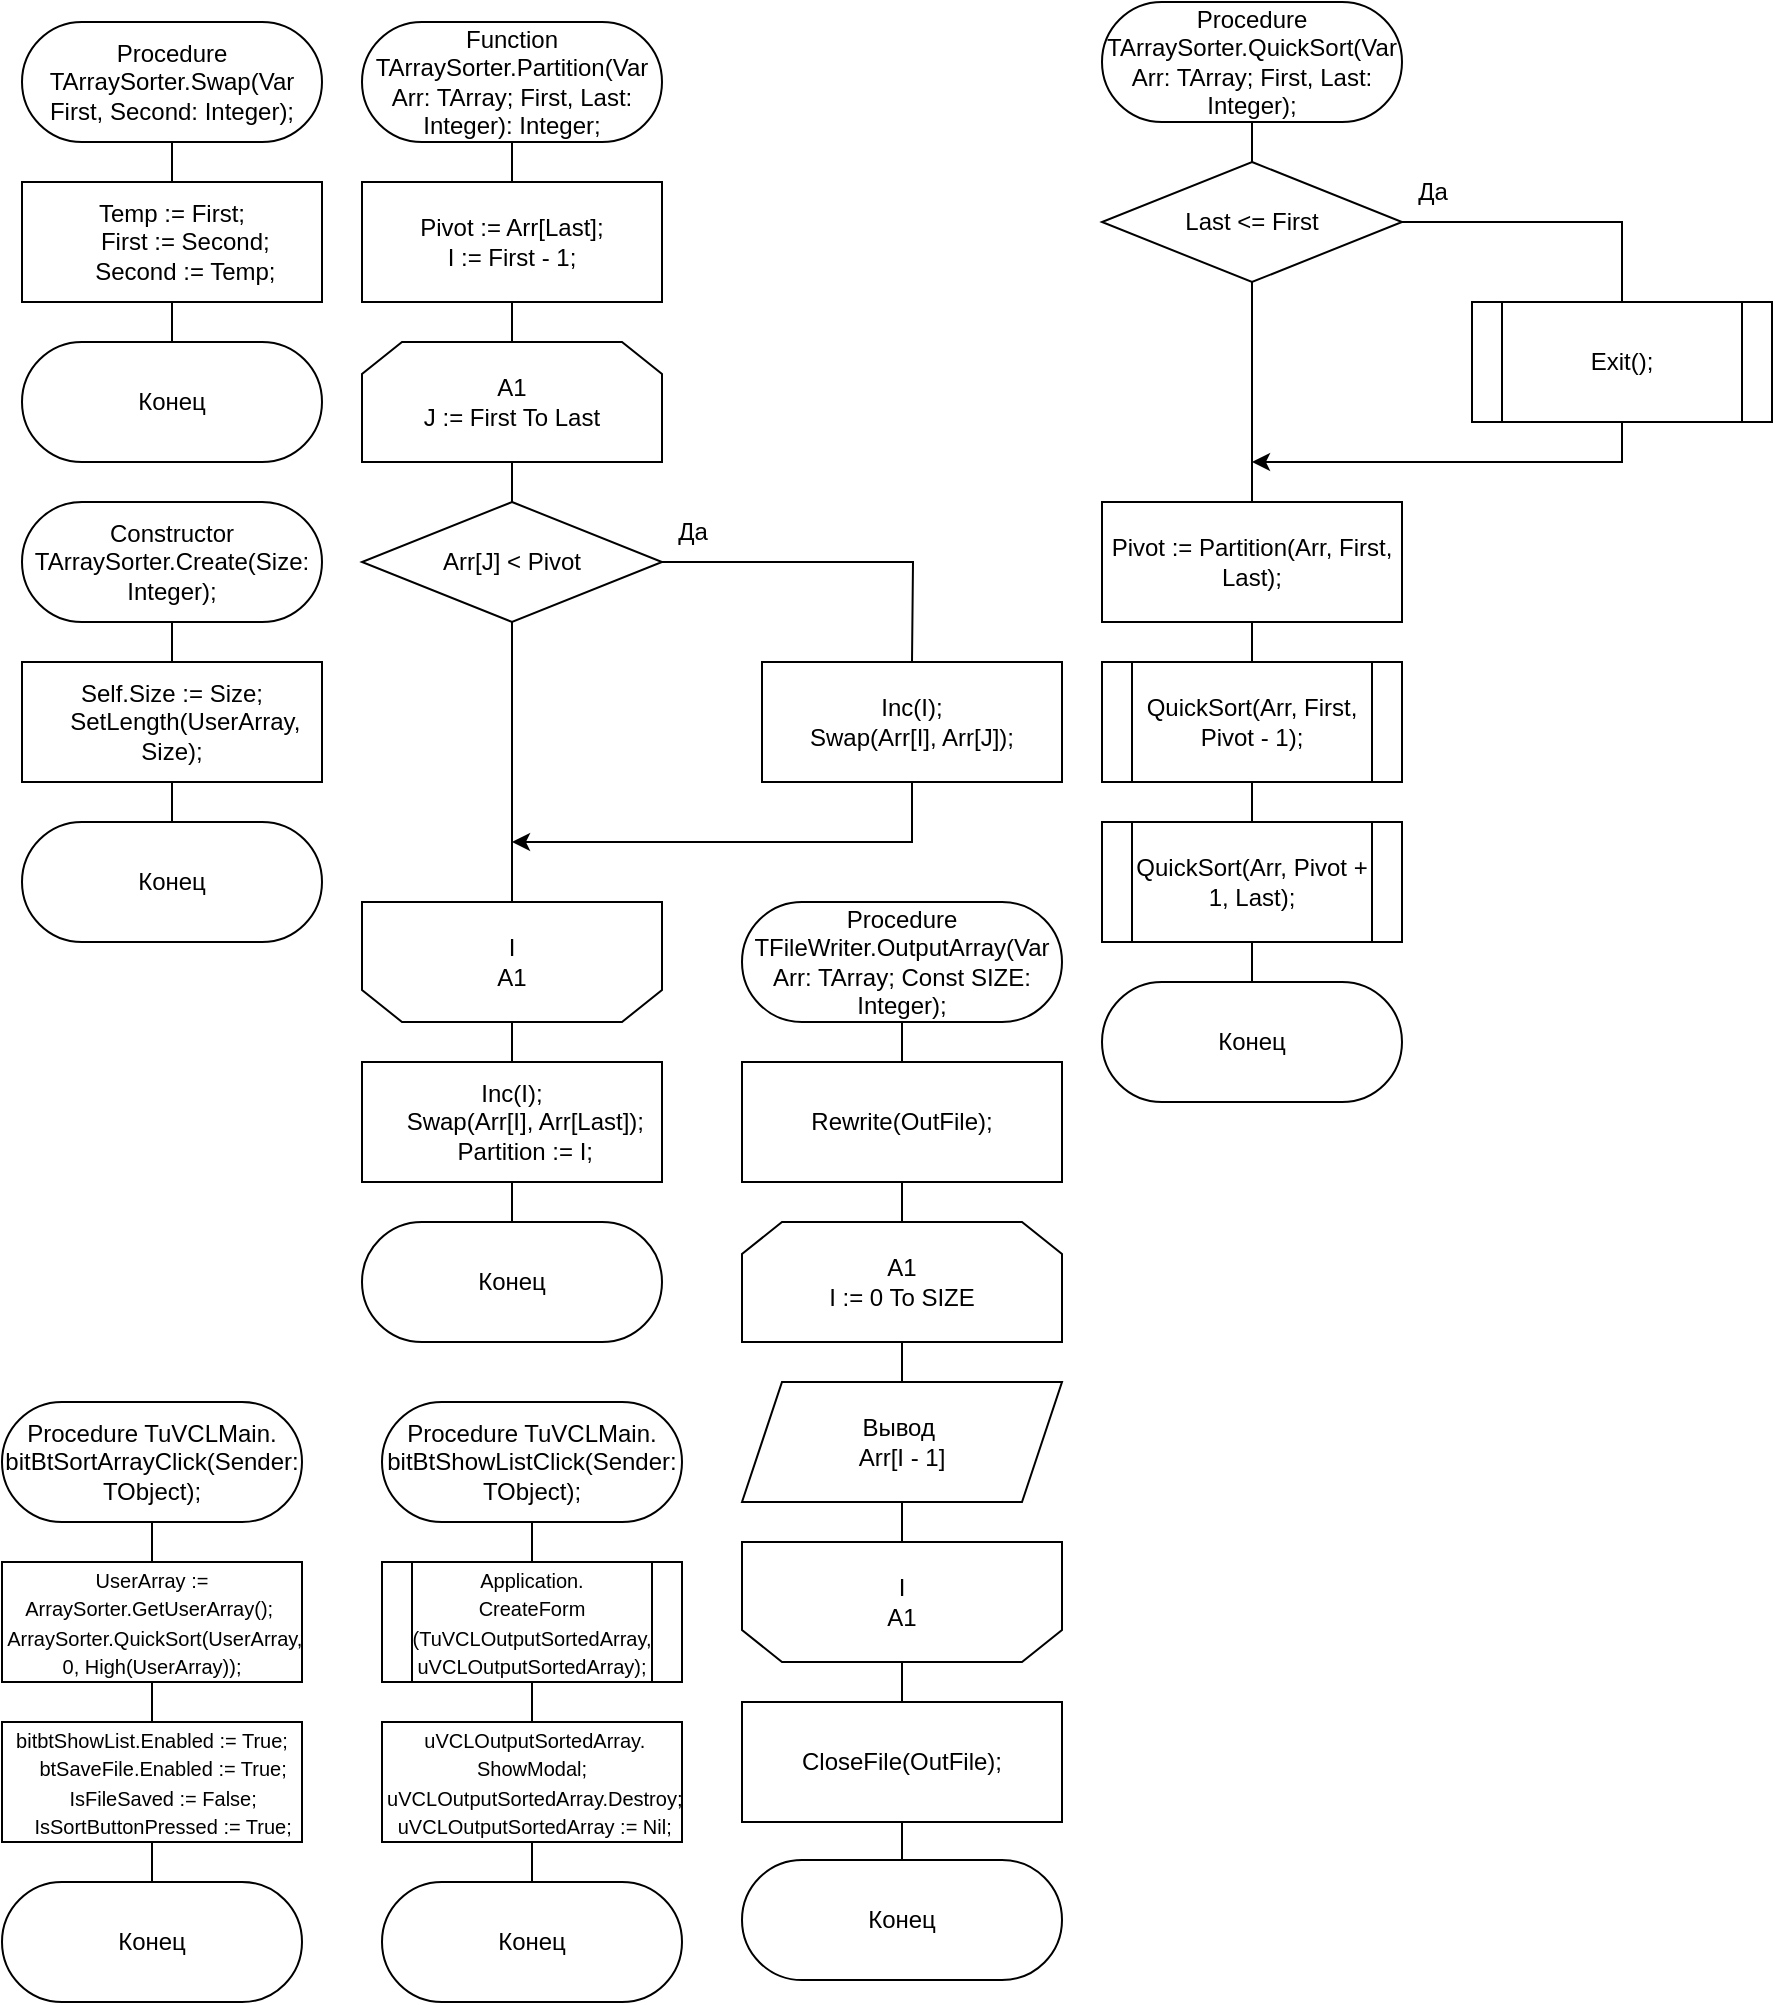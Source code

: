 <mxfile version="23.1.4" type="device" pages="4">
  <diagram name="Page-1" id="zG6qHPlJz1TqUbqVBR3X">
    <mxGraphModel dx="2074" dy="1124" grid="1" gridSize="10" guides="1" tooltips="1" connect="1" arrows="1" fold="1" page="1" pageScale="1" pageWidth="827" pageHeight="1169" math="0" shadow="0">
      <root>
        <mxCell id="0" />
        <mxCell id="1" parent="0" />
        <mxCell id="X-GCkMMWhM7sKQpAQI9x-4" style="edgeStyle=orthogonalEdgeStyle;rounded=0;orthogonalLoop=1;jettySize=auto;html=1;entryX=0.5;entryY=0;entryDx=0;entryDy=0;endArrow=none;endFill=0;" parent="1" source="X-GCkMMWhM7sKQpAQI9x-1" target="X-GCkMMWhM7sKQpAQI9x-2" edge="1">
          <mxGeometry relative="1" as="geometry" />
        </mxCell>
        <mxCell id="X-GCkMMWhM7sKQpAQI9x-1" value="Procedure TArraySorter.Swap(Var First, Second: Integer);" style="rounded=1;whiteSpace=wrap;html=1;arcSize=50;" parent="1" vertex="1">
          <mxGeometry x="40" y="40" width="150" height="60" as="geometry" />
        </mxCell>
        <mxCell id="X-GCkMMWhM7sKQpAQI9x-5" style="edgeStyle=orthogonalEdgeStyle;rounded=0;orthogonalLoop=1;jettySize=auto;html=1;entryX=0.5;entryY=0;entryDx=0;entryDy=0;endArrow=none;endFill=0;" parent="1" source="X-GCkMMWhM7sKQpAQI9x-2" target="X-GCkMMWhM7sKQpAQI9x-3" edge="1">
          <mxGeometry relative="1" as="geometry" />
        </mxCell>
        <mxCell id="X-GCkMMWhM7sKQpAQI9x-2" value="&lt;div&gt;Temp := First;&lt;/div&gt;&lt;div&gt;&amp;nbsp; &amp;nbsp; First := Second;&lt;/div&gt;&lt;div&gt;&amp;nbsp; &amp;nbsp; Second := Temp;&lt;/div&gt;" style="rounded=0;whiteSpace=wrap;html=1;" parent="1" vertex="1">
          <mxGeometry x="40" y="120" width="150" height="60" as="geometry" />
        </mxCell>
        <mxCell id="X-GCkMMWhM7sKQpAQI9x-3" value="Конец" style="rounded=1;whiteSpace=wrap;html=1;arcSize=50;" parent="1" vertex="1">
          <mxGeometry x="40" y="200" width="150" height="60" as="geometry" />
        </mxCell>
        <mxCell id="X-GCkMMWhM7sKQpAQI9x-18" style="edgeStyle=orthogonalEdgeStyle;rounded=0;orthogonalLoop=1;jettySize=auto;html=1;entryX=0.5;entryY=0;entryDx=0;entryDy=0;endArrow=none;endFill=0;" parent="1" source="X-GCkMMWhM7sKQpAQI9x-6" target="X-GCkMMWhM7sKQpAQI9x-7" edge="1">
          <mxGeometry relative="1" as="geometry" />
        </mxCell>
        <mxCell id="X-GCkMMWhM7sKQpAQI9x-6" value="Function TArraySorter.Partition(Var Arr: TArray; First, Last: Integer): Integer;" style="rounded=1;whiteSpace=wrap;html=1;arcSize=50;" parent="1" vertex="1">
          <mxGeometry x="210" y="40" width="150" height="60" as="geometry" />
        </mxCell>
        <mxCell id="X-GCkMMWhM7sKQpAQI9x-19" style="edgeStyle=orthogonalEdgeStyle;rounded=0;orthogonalLoop=1;jettySize=auto;html=1;entryX=0.5;entryY=0;entryDx=0;entryDy=0;endArrow=none;endFill=0;" parent="1" source="X-GCkMMWhM7sKQpAQI9x-7" target="X-GCkMMWhM7sKQpAQI9x-8" edge="1">
          <mxGeometry relative="1" as="geometry" />
        </mxCell>
        <mxCell id="X-GCkMMWhM7sKQpAQI9x-7" value="Pivot := Arr[Last];&lt;br&gt;I := First - 1;" style="rounded=0;whiteSpace=wrap;html=1;" parent="1" vertex="1">
          <mxGeometry x="210" y="120" width="150" height="60" as="geometry" />
        </mxCell>
        <mxCell id="X-GCkMMWhM7sKQpAQI9x-20" style="edgeStyle=orthogonalEdgeStyle;rounded=0;orthogonalLoop=1;jettySize=auto;html=1;entryX=0.5;entryY=0;entryDx=0;entryDy=0;endArrow=none;endFill=0;" parent="1" source="X-GCkMMWhM7sKQpAQI9x-8" target="X-GCkMMWhM7sKQpAQI9x-12" edge="1">
          <mxGeometry relative="1" as="geometry" />
        </mxCell>
        <mxCell id="X-GCkMMWhM7sKQpAQI9x-8" value="A1&lt;br&gt;J := First To Last" style="shape=loopLimit;whiteSpace=wrap;html=1;" parent="1" vertex="1">
          <mxGeometry x="210" y="200" width="150" height="60" as="geometry" />
        </mxCell>
        <mxCell id="X-GCkMMWhM7sKQpAQI9x-9" value="" style="shape=loopLimit;whiteSpace=wrap;html=1;rotation=-180;" parent="1" vertex="1">
          <mxGeometry x="210" y="480" width="150" height="60" as="geometry" />
        </mxCell>
        <mxCell id="X-GCkMMWhM7sKQpAQI9x-24" style="edgeStyle=orthogonalEdgeStyle;rounded=0;orthogonalLoop=1;jettySize=auto;html=1;entryX=0.5;entryY=0;entryDx=0;entryDy=0;endArrow=none;endFill=0;" parent="1" source="X-GCkMMWhM7sKQpAQI9x-10" target="X-GCkMMWhM7sKQpAQI9x-22" edge="1">
          <mxGeometry relative="1" as="geometry" />
        </mxCell>
        <mxCell id="X-GCkMMWhM7sKQpAQI9x-10" value="I&lt;br&gt;A1" style="text;html=1;strokeColor=none;fillColor=none;align=center;verticalAlign=middle;whiteSpace=wrap;rounded=0;" parent="1" vertex="1">
          <mxGeometry x="210" y="480" width="150" height="60" as="geometry" />
        </mxCell>
        <mxCell id="X-GCkMMWhM7sKQpAQI9x-11" style="edgeStyle=orthogonalEdgeStyle;rounded=0;orthogonalLoop=1;jettySize=auto;html=1;entryX=0.5;entryY=0;entryDx=0;entryDy=0;endArrow=none;endFill=0;" parent="1" source="X-GCkMMWhM7sKQpAQI9x-12" edge="1">
          <mxGeometry relative="1" as="geometry">
            <mxPoint x="485" y="360" as="targetPoint" />
          </mxGeometry>
        </mxCell>
        <mxCell id="X-GCkMMWhM7sKQpAQI9x-21" style="edgeStyle=orthogonalEdgeStyle;rounded=0;orthogonalLoop=1;jettySize=auto;html=1;exitX=0.5;exitY=1;exitDx=0;exitDy=0;entryX=0.5;entryY=0;entryDx=0;entryDy=0;endArrow=none;endFill=0;" parent="1" source="X-GCkMMWhM7sKQpAQI9x-12" target="X-GCkMMWhM7sKQpAQI9x-10" edge="1">
          <mxGeometry relative="1" as="geometry" />
        </mxCell>
        <mxCell id="X-GCkMMWhM7sKQpAQI9x-12" value="Arr[J] &amp;lt; Pivot" style="rhombus;whiteSpace=wrap;html=1;" parent="1" vertex="1">
          <mxGeometry x="210" y="280" width="150" height="60" as="geometry" />
        </mxCell>
        <mxCell id="X-GCkMMWhM7sKQpAQI9x-14" value="" style="endArrow=classic;html=1;rounded=0;exitX=0.5;exitY=1;exitDx=0;exitDy=0;" parent="1" edge="1">
          <mxGeometry width="50" height="50" relative="1" as="geometry">
            <mxPoint x="485" y="400" as="sourcePoint" />
            <mxPoint x="285" y="450" as="targetPoint" />
            <Array as="points">
              <mxPoint x="485" y="450" />
            </Array>
          </mxGeometry>
        </mxCell>
        <mxCell id="X-GCkMMWhM7sKQpAQI9x-15" value="Да" style="text;html=1;align=center;verticalAlign=middle;resizable=0;points=[];autosize=1;strokeColor=none;fillColor=none;" parent="1" vertex="1">
          <mxGeometry x="355" y="280" width="40" height="30" as="geometry" />
        </mxCell>
        <mxCell id="X-GCkMMWhM7sKQpAQI9x-17" value="&lt;div&gt;Inc(I);&lt;/div&gt;&lt;div&gt;Swap(Arr[I], Arr[J]);&lt;/div&gt;" style="rounded=0;whiteSpace=wrap;html=1;" parent="1" vertex="1">
          <mxGeometry x="410" y="360" width="150" height="60" as="geometry" />
        </mxCell>
        <mxCell id="X-GCkMMWhM7sKQpAQI9x-25" style="edgeStyle=orthogonalEdgeStyle;rounded=0;orthogonalLoop=1;jettySize=auto;html=1;entryX=0.5;entryY=0;entryDx=0;entryDy=0;endArrow=none;endFill=0;" parent="1" source="X-GCkMMWhM7sKQpAQI9x-22" target="X-GCkMMWhM7sKQpAQI9x-23" edge="1">
          <mxGeometry relative="1" as="geometry" />
        </mxCell>
        <mxCell id="X-GCkMMWhM7sKQpAQI9x-22" value="Inc(I);&#xa;    Swap(Arr[I], Arr[Last]);&#xa;    Partition := I;" style="rounded=0;whiteSpace=wrap;html=1;" parent="1" vertex="1">
          <mxGeometry x="210" y="560" width="150" height="60" as="geometry" />
        </mxCell>
        <mxCell id="X-GCkMMWhM7sKQpAQI9x-23" value="Конец" style="rounded=1;whiteSpace=wrap;html=1;arcSize=50;" parent="1" vertex="1">
          <mxGeometry x="210" y="640" width="150" height="60" as="geometry" />
        </mxCell>
        <mxCell id="X-GCkMMWhM7sKQpAQI9x-42" style="edgeStyle=orthogonalEdgeStyle;rounded=0;orthogonalLoop=1;jettySize=auto;html=1;entryX=0.5;entryY=0;entryDx=0;entryDy=0;endArrow=none;endFill=0;" parent="1" source="X-GCkMMWhM7sKQpAQI9x-26" target="X-GCkMMWhM7sKQpAQI9x-29" edge="1">
          <mxGeometry relative="1" as="geometry" />
        </mxCell>
        <mxCell id="X-GCkMMWhM7sKQpAQI9x-26" value="Procedure TArraySorter.QuickSort(Var Arr: TArray; First, Last: Integer);" style="rounded=1;whiteSpace=wrap;html=1;arcSize=50;" parent="1" vertex="1">
          <mxGeometry x="580" y="30" width="150" height="60" as="geometry" />
        </mxCell>
        <mxCell id="X-GCkMMWhM7sKQpAQI9x-27" style="edgeStyle=orthogonalEdgeStyle;rounded=0;orthogonalLoop=1;jettySize=auto;html=1;entryX=0.5;entryY=0;entryDx=0;entryDy=0;endArrow=none;endFill=0;" parent="1" source="X-GCkMMWhM7sKQpAQI9x-29" target="X-GCkMMWhM7sKQpAQI9x-34" edge="1">
          <mxGeometry relative="1" as="geometry">
            <mxPoint x="855" y="190" as="targetPoint" />
          </mxGeometry>
        </mxCell>
        <mxCell id="X-GCkMMWhM7sKQpAQI9x-28" style="edgeStyle=orthogonalEdgeStyle;rounded=0;orthogonalLoop=1;jettySize=auto;html=1;exitX=0.5;exitY=1;exitDx=0;exitDy=0;endArrow=none;endFill=0;" parent="1" source="X-GCkMMWhM7sKQpAQI9x-29" edge="1">
          <mxGeometry relative="1" as="geometry">
            <mxPoint x="655" y="280" as="targetPoint" />
          </mxGeometry>
        </mxCell>
        <mxCell id="X-GCkMMWhM7sKQpAQI9x-29" value="Last &amp;lt;= First" style="rhombus;whiteSpace=wrap;html=1;" parent="1" vertex="1">
          <mxGeometry x="580" y="110" width="150" height="60" as="geometry" />
        </mxCell>
        <mxCell id="X-GCkMMWhM7sKQpAQI9x-30" value="" style="endArrow=classic;html=1;rounded=0;exitX=0.5;exitY=1;exitDx=0;exitDy=0;" parent="1" source="X-GCkMMWhM7sKQpAQI9x-34" edge="1">
          <mxGeometry width="50" height="50" relative="1" as="geometry">
            <mxPoint x="855" y="230" as="sourcePoint" />
            <mxPoint x="655" y="260" as="targetPoint" />
            <Array as="points">
              <mxPoint x="840" y="260" />
            </Array>
          </mxGeometry>
        </mxCell>
        <mxCell id="X-GCkMMWhM7sKQpAQI9x-31" value="Да" style="text;html=1;align=center;verticalAlign=middle;resizable=0;points=[];autosize=1;strokeColor=none;fillColor=none;" parent="1" vertex="1">
          <mxGeometry x="725" y="110" width="40" height="30" as="geometry" />
        </mxCell>
        <mxCell id="X-GCkMMWhM7sKQpAQI9x-34" value="Exit();" style="shape=process;whiteSpace=wrap;html=1;backgroundOutline=1;" parent="1" vertex="1">
          <mxGeometry x="765" y="180" width="150" height="60" as="geometry" />
        </mxCell>
        <mxCell id="X-GCkMMWhM7sKQpAQI9x-38" style="edgeStyle=orthogonalEdgeStyle;rounded=0;orthogonalLoop=1;jettySize=auto;html=1;entryX=0.5;entryY=0;entryDx=0;entryDy=0;endArrow=none;endFill=0;" parent="1" source="X-GCkMMWhM7sKQpAQI9x-35" target="X-GCkMMWhM7sKQpAQI9x-36" edge="1">
          <mxGeometry relative="1" as="geometry" />
        </mxCell>
        <mxCell id="X-GCkMMWhM7sKQpAQI9x-35" value="Pivot := Partition(Arr, First, Last);" style="rounded=0;whiteSpace=wrap;html=1;" parent="1" vertex="1">
          <mxGeometry x="580" y="280" width="150" height="60" as="geometry" />
        </mxCell>
        <mxCell id="X-GCkMMWhM7sKQpAQI9x-39" style="edgeStyle=orthogonalEdgeStyle;rounded=0;orthogonalLoop=1;jettySize=auto;html=1;entryX=0.5;entryY=0;entryDx=0;entryDy=0;endArrow=none;endFill=0;" parent="1" source="X-GCkMMWhM7sKQpAQI9x-36" target="X-GCkMMWhM7sKQpAQI9x-37" edge="1">
          <mxGeometry relative="1" as="geometry" />
        </mxCell>
        <mxCell id="X-GCkMMWhM7sKQpAQI9x-36" value="QuickSort(Arr, First, Pivot - 1);" style="shape=process;whiteSpace=wrap;html=1;backgroundOutline=1;" parent="1" vertex="1">
          <mxGeometry x="580" y="360" width="150" height="60" as="geometry" />
        </mxCell>
        <mxCell id="X-GCkMMWhM7sKQpAQI9x-41" style="edgeStyle=orthogonalEdgeStyle;rounded=0;orthogonalLoop=1;jettySize=auto;html=1;entryX=0.5;entryY=0;entryDx=0;entryDy=0;endArrow=none;endFill=0;" parent="1" source="X-GCkMMWhM7sKQpAQI9x-37" target="X-GCkMMWhM7sKQpAQI9x-40" edge="1">
          <mxGeometry relative="1" as="geometry" />
        </mxCell>
        <mxCell id="X-GCkMMWhM7sKQpAQI9x-37" value="QuickSort(Arr, Pivot + 1, Last);" style="shape=process;whiteSpace=wrap;html=1;backgroundOutline=1;" parent="1" vertex="1">
          <mxGeometry x="580" y="440" width="150" height="60" as="geometry" />
        </mxCell>
        <mxCell id="X-GCkMMWhM7sKQpAQI9x-40" value="Конец" style="rounded=1;whiteSpace=wrap;html=1;arcSize=50;" parent="1" vertex="1">
          <mxGeometry x="580" y="520" width="150" height="60" as="geometry" />
        </mxCell>
        <mxCell id="X-GCkMMWhM7sKQpAQI9x-46" style="edgeStyle=orthogonalEdgeStyle;rounded=0;orthogonalLoop=1;jettySize=auto;html=1;entryX=0.5;entryY=0;entryDx=0;entryDy=0;endArrow=none;endFill=0;" parent="1" source="X-GCkMMWhM7sKQpAQI9x-43" target="X-GCkMMWhM7sKQpAQI9x-44" edge="1">
          <mxGeometry relative="1" as="geometry" />
        </mxCell>
        <mxCell id="X-GCkMMWhM7sKQpAQI9x-43" value="Constructor TArraySorter.Create(Size: Integer);" style="rounded=1;whiteSpace=wrap;html=1;arcSize=50;" parent="1" vertex="1">
          <mxGeometry x="40" y="280" width="150" height="60" as="geometry" />
        </mxCell>
        <mxCell id="X-GCkMMWhM7sKQpAQI9x-47" style="edgeStyle=orthogonalEdgeStyle;rounded=0;orthogonalLoop=1;jettySize=auto;html=1;entryX=0.5;entryY=0;entryDx=0;entryDy=0;endArrow=none;endFill=0;" parent="1" source="X-GCkMMWhM7sKQpAQI9x-44" target="X-GCkMMWhM7sKQpAQI9x-45" edge="1">
          <mxGeometry relative="1" as="geometry" />
        </mxCell>
        <mxCell id="X-GCkMMWhM7sKQpAQI9x-44" value="&lt;div&gt;Self.Size := Size;&lt;/div&gt;&lt;div&gt;&amp;nbsp; &amp;nbsp; SetLength(UserArray, Size);&lt;/div&gt;" style="rounded=0;whiteSpace=wrap;html=1;" parent="1" vertex="1">
          <mxGeometry x="40" y="360" width="150" height="60" as="geometry" />
        </mxCell>
        <mxCell id="X-GCkMMWhM7sKQpAQI9x-45" value="Конец" style="rounded=1;whiteSpace=wrap;html=1;arcSize=50;" parent="1" vertex="1">
          <mxGeometry x="40" y="440" width="150" height="60" as="geometry" />
        </mxCell>
        <mxCell id="2TeeF6bpfW5iacUfF8Es-1" style="edgeStyle=orthogonalEdgeStyle;rounded=0;orthogonalLoop=1;jettySize=auto;html=1;entryX=0.5;entryY=0;entryDx=0;entryDy=0;endArrow=none;endFill=0;" parent="1" source="2TeeF6bpfW5iacUfF8Es-2" target="2TeeF6bpfW5iacUfF8Es-4" edge="1">
          <mxGeometry relative="1" as="geometry" />
        </mxCell>
        <mxCell id="2TeeF6bpfW5iacUfF8Es-2" value="Procedure TuVCLMain.&lt;br&gt;bitBtSortArrayClick(Sender: TObject);" style="rounded=1;whiteSpace=wrap;html=1;arcSize=50;" parent="1" vertex="1">
          <mxGeometry x="30" y="730" width="150" height="60" as="geometry" />
        </mxCell>
        <mxCell id="2TeeF6bpfW5iacUfF8Es-3" style="edgeStyle=orthogonalEdgeStyle;rounded=0;orthogonalLoop=1;jettySize=auto;html=1;entryX=0.5;entryY=0;entryDx=0;entryDy=0;endArrow=none;endFill=0;" parent="1" source="2TeeF6bpfW5iacUfF8Es-4" target="2TeeF6bpfW5iacUfF8Es-6" edge="1">
          <mxGeometry relative="1" as="geometry" />
        </mxCell>
        <mxCell id="2TeeF6bpfW5iacUfF8Es-4" value="&lt;div&gt;&lt;font style=&quot;font-size: 10px;&quot;&gt;UserArray := ArraySorter.GetUserArray();&lt;span style=&quot;background-color: initial;&quot;&gt;&amp;nbsp; &amp;nbsp;ArraySorter.QuickSort(UserArray, 0, High(UserArray));&lt;/span&gt;&lt;/font&gt;&lt;/div&gt;" style="rounded=0;whiteSpace=wrap;html=1;" parent="1" vertex="1">
          <mxGeometry x="30" y="810" width="150" height="60" as="geometry" />
        </mxCell>
        <mxCell id="2TeeF6bpfW5iacUfF8Es-5" style="edgeStyle=orthogonalEdgeStyle;rounded=0;orthogonalLoop=1;jettySize=auto;html=1;entryX=0.5;entryY=0;entryDx=0;entryDy=0;endArrow=none;endFill=0;" parent="1" source="2TeeF6bpfW5iacUfF8Es-6" target="2TeeF6bpfW5iacUfF8Es-7" edge="1">
          <mxGeometry relative="1" as="geometry" />
        </mxCell>
        <mxCell id="2TeeF6bpfW5iacUfF8Es-6" value="&lt;div&gt;&lt;font style=&quot;font-size: 10px;&quot;&gt;bitbtShowList.Enabled := True;&lt;/font&gt;&lt;/div&gt;&lt;div&gt;&lt;span style=&quot;font-size: 10px;&quot;&gt;&amp;nbsp; &amp;nbsp; btSaveFile.Enabled := True;&lt;/span&gt;&lt;/div&gt;&lt;div&gt;&lt;span style=&quot;font-size: 10px;&quot;&gt;&amp;nbsp; &amp;nbsp; IsFileSaved := False;&lt;/span&gt;&lt;/div&gt;&lt;div&gt;&lt;span style=&quot;font-size: 10px;&quot;&gt;&amp;nbsp; &amp;nbsp; IsSortButtonPressed := True;&lt;/span&gt;&lt;/div&gt;" style="rounded=0;whiteSpace=wrap;html=1;" parent="1" vertex="1">
          <mxGeometry x="30" y="890" width="150" height="60" as="geometry" />
        </mxCell>
        <mxCell id="2TeeF6bpfW5iacUfF8Es-7" value="Конец" style="rounded=1;whiteSpace=wrap;html=1;arcSize=50;" parent="1" vertex="1">
          <mxGeometry x="30" y="970" width="150" height="60" as="geometry" />
        </mxCell>
        <mxCell id="2TeeF6bpfW5iacUfF8Es-8" style="edgeStyle=orthogonalEdgeStyle;rounded=0;orthogonalLoop=1;jettySize=auto;html=1;entryX=0.5;entryY=0;entryDx=0;entryDy=0;endArrow=none;endFill=0;" parent="1" source="2TeeF6bpfW5iacUfF8Es-9" target="2TeeF6bpfW5iacUfF8Es-13" edge="1">
          <mxGeometry relative="1" as="geometry" />
        </mxCell>
        <mxCell id="2TeeF6bpfW5iacUfF8Es-9" value="Procedure TuVCLMain.&lt;br&gt;bitBtShowListClick(Sender: TObject);" style="rounded=1;whiteSpace=wrap;html=1;arcSize=50;" parent="1" vertex="1">
          <mxGeometry x="220" y="730" width="150" height="60" as="geometry" />
        </mxCell>
        <mxCell id="2TeeF6bpfW5iacUfF8Es-10" style="edgeStyle=orthogonalEdgeStyle;rounded=0;orthogonalLoop=1;jettySize=auto;html=1;entryX=0.5;entryY=0;entryDx=0;entryDy=0;endArrow=none;endFill=0;" parent="1" source="2TeeF6bpfW5iacUfF8Es-11" target="2TeeF6bpfW5iacUfF8Es-14" edge="1">
          <mxGeometry relative="1" as="geometry" />
        </mxCell>
        <mxCell id="2TeeF6bpfW5iacUfF8Es-11" value="&lt;div&gt;&lt;font style=&quot;font-size: 10px;&quot;&gt;&lt;span style=&quot;background-color: initial;&quot;&gt;&amp;nbsp;uVCLOutputSortedArray.&lt;/span&gt;&lt;/font&gt;&lt;/div&gt;&lt;div&gt;&lt;font style=&quot;font-size: 10px;&quot;&gt;&lt;span style=&quot;background-color: initial;&quot;&gt;ShowModal;&lt;/span&gt;&lt;br&gt;&lt;/font&gt;&lt;/div&gt;&lt;div&gt;&lt;font style=&quot;font-size: 10px;&quot;&gt;&amp;nbsp;uVCLOutputSortedArray.Destroy;&lt;/font&gt;&lt;/div&gt;&lt;div&gt;&lt;font style=&quot;font-size: 10px;&quot;&gt;&amp;nbsp;uVCLOutputSortedArray := Nil;&lt;/font&gt;&lt;/div&gt;" style="rounded=0;whiteSpace=wrap;html=1;" parent="1" vertex="1">
          <mxGeometry x="220" y="890" width="150" height="60" as="geometry" />
        </mxCell>
        <mxCell id="2TeeF6bpfW5iacUfF8Es-12" style="edgeStyle=orthogonalEdgeStyle;rounded=0;orthogonalLoop=1;jettySize=auto;html=1;entryX=0.5;entryY=0;entryDx=0;entryDy=0;endArrow=none;endFill=0;" parent="1" source="2TeeF6bpfW5iacUfF8Es-13" target="2TeeF6bpfW5iacUfF8Es-11" edge="1">
          <mxGeometry relative="1" as="geometry" />
        </mxCell>
        <mxCell id="2TeeF6bpfW5iacUfF8Es-13" value="&lt;font style=&quot;font-size: 10px;&quot;&gt;Application.&lt;br&gt;CreateForm&lt;br&gt;(TuVCLOutputSortedArray, uVCLOutputSortedArray);&lt;/font&gt;" style="shape=process;whiteSpace=wrap;html=1;backgroundOutline=1;" parent="1" vertex="1">
          <mxGeometry x="220" y="810" width="150" height="60" as="geometry" />
        </mxCell>
        <mxCell id="2TeeF6bpfW5iacUfF8Es-14" value="Конец" style="rounded=1;whiteSpace=wrap;html=1;arcSize=50;" parent="1" vertex="1">
          <mxGeometry x="220" y="970" width="150" height="60" as="geometry" />
        </mxCell>
        <mxCell id="UmAA_H0NjSp_p2dc0q3q-1" style="edgeStyle=orthogonalEdgeStyle;rounded=0;orthogonalLoop=1;jettySize=auto;html=1;entryX=0.5;entryY=0;entryDx=0;entryDy=0;endArrow=none;endFill=0;" parent="1" source="UmAA_H0NjSp_p2dc0q3q-2" edge="1">
          <mxGeometry relative="1" as="geometry">
            <mxPoint x="480" y="560" as="targetPoint" />
          </mxGeometry>
        </mxCell>
        <mxCell id="UmAA_H0NjSp_p2dc0q3q-2" value="Procedure TFileWriter.OutputArray(Var Arr: TArray; Const SIZE: Integer);" style="rounded=1;whiteSpace=wrap;html=1;arcSize=50;" parent="1" vertex="1">
          <mxGeometry x="400" y="480" width="160" height="60" as="geometry" />
        </mxCell>
        <mxCell id="UmAA_H0NjSp_p2dc0q3q-3" value="Конец" style="rounded=1;whiteSpace=wrap;html=1;arcSize=50;" parent="1" vertex="1">
          <mxGeometry x="400" y="959" width="160" height="60" as="geometry" />
        </mxCell>
        <mxCell id="UmAA_H0NjSp_p2dc0q3q-4" style="edgeStyle=orthogonalEdgeStyle;rounded=0;orthogonalLoop=1;jettySize=auto;html=1;entryX=0.5;entryY=0;entryDx=0;entryDy=0;endArrow=none;endFill=0;" parent="1" source="UmAA_H0NjSp_p2dc0q3q-5" target="UmAA_H0NjSp_p2dc0q3q-10" edge="1">
          <mxGeometry relative="1" as="geometry" />
        </mxCell>
        <mxCell id="UmAA_H0NjSp_p2dc0q3q-5" value="Rewrite(OutFile);" style="rounded=0;whiteSpace=wrap;html=1;" parent="1" vertex="1">
          <mxGeometry x="400" y="560" width="160" height="60" as="geometry" />
        </mxCell>
        <mxCell id="UmAA_H0NjSp_p2dc0q3q-6" value="CloseFile(OutFile);" style="rounded=0;whiteSpace=wrap;html=1;" parent="1" vertex="1">
          <mxGeometry x="400" y="880" width="160" height="60" as="geometry" />
        </mxCell>
        <mxCell id="UmAA_H0NjSp_p2dc0q3q-7" style="edgeStyle=orthogonalEdgeStyle;rounded=0;orthogonalLoop=1;jettySize=auto;html=1;entryX=0.5;entryY=0;entryDx=0;entryDy=0;endArrow=none;endFill=0;" parent="1" target="UmAA_H0NjSp_p2dc0q3q-3" edge="1">
          <mxGeometry relative="1" as="geometry">
            <mxPoint x="480" y="940" as="sourcePoint" />
          </mxGeometry>
        </mxCell>
        <mxCell id="UmAA_H0NjSp_p2dc0q3q-8" style="edgeStyle=orthogonalEdgeStyle;rounded=0;orthogonalLoop=1;jettySize=auto;html=1;entryX=0.5;entryY=0;entryDx=0;entryDy=0;endArrow=none;endFill=0;" parent="1" edge="1">
          <mxGeometry relative="1" as="geometry">
            <mxPoint x="480" y="880" as="targetPoint" />
            <mxPoint x="480" y="860" as="sourcePoint" />
          </mxGeometry>
        </mxCell>
        <mxCell id="UmAA_H0NjSp_p2dc0q3q-9" style="edgeStyle=orthogonalEdgeStyle;rounded=0;orthogonalLoop=1;jettySize=auto;html=1;entryX=0.5;entryY=0;entryDx=0;entryDy=0;endArrow=none;endFill=0;" parent="1" source="UmAA_H0NjSp_p2dc0q3q-10" edge="1">
          <mxGeometry relative="1" as="geometry">
            <mxPoint x="480" y="720" as="targetPoint" />
          </mxGeometry>
        </mxCell>
        <mxCell id="UmAA_H0NjSp_p2dc0q3q-10" value="A1&lt;br&gt;I := 0 To&amp;nbsp;SIZE" style="shape=loopLimit;whiteSpace=wrap;html=1;" parent="1" vertex="1">
          <mxGeometry x="400" y="640" width="160" height="60" as="geometry" />
        </mxCell>
        <mxCell id="UmAA_H0NjSp_p2dc0q3q-11" value="" style="shape=loopLimit;whiteSpace=wrap;html=1;rotation=-180;" parent="1" vertex="1">
          <mxGeometry x="400" y="800" width="160" height="60" as="geometry" />
        </mxCell>
        <mxCell id="UmAA_H0NjSp_p2dc0q3q-12" value="I&lt;br&gt;A1" style="text;html=1;strokeColor=none;fillColor=none;align=center;verticalAlign=middle;whiteSpace=wrap;rounded=0;" parent="1" vertex="1">
          <mxGeometry x="400" y="800" width="160" height="60" as="geometry" />
        </mxCell>
        <mxCell id="UmAA_H0NjSp_p2dc0q3q-13" style="edgeStyle=orthogonalEdgeStyle;rounded=0;orthogonalLoop=1;jettySize=auto;html=1;entryX=0.5;entryY=0;entryDx=0;entryDy=0;endArrow=none;endFill=0;" parent="1" source="UmAA_H0NjSp_p2dc0q3q-14" target="UmAA_H0NjSp_p2dc0q3q-12" edge="1">
          <mxGeometry relative="1" as="geometry" />
        </mxCell>
        <mxCell id="UmAA_H0NjSp_p2dc0q3q-14" value="Вывод&amp;nbsp;&lt;br&gt;Arr[I - 1]" style="shape=parallelogram;perimeter=parallelogramPerimeter;whiteSpace=wrap;html=1;fixedSize=1;" parent="1" vertex="1">
          <mxGeometry x="400" y="720" width="160" height="60" as="geometry" />
        </mxCell>
      </root>
    </mxGraphModel>
  </diagram>
  <diagram id="pUofw_x1VhK3y7i3A7GY" name="Page-2">
    <mxGraphModel dx="2901" dy="1124" grid="1" gridSize="10" guides="1" tooltips="1" connect="1" arrows="1" fold="1" page="1" pageScale="1" pageWidth="827" pageHeight="1169" math="0" shadow="0">
      <root>
        <mxCell id="0" />
        <mxCell id="1" parent="0" />
        <mxCell id="YUHJ7ZKorTNUK1rcZvjQ-1" style="edgeStyle=orthogonalEdgeStyle;rounded=0;orthogonalLoop=1;jettySize=auto;html=1;entryX=0.5;entryY=0;entryDx=0;entryDy=0;endArrow=none;endFill=0;" parent="1" source="YUHJ7ZKorTNUK1rcZvjQ-2" edge="1">
          <mxGeometry relative="1" as="geometry">
            <mxPoint x="120" y="100" as="targetPoint" />
          </mxGeometry>
        </mxCell>
        <mxCell id="YUHJ7ZKorTNUK1rcZvjQ-2" value="Function TFileReader.InputSize: Integer;" style="rounded=1;whiteSpace=wrap;html=1;arcSize=50;" parent="1" vertex="1">
          <mxGeometry x="40" y="20" width="160" height="60" as="geometry" />
        </mxCell>
        <mxCell id="YUHJ7ZKorTNUK1rcZvjQ-3" value="Конец" style="rounded=1;whiteSpace=wrap;html=1;arcSize=50;" parent="1" vertex="1">
          <mxGeometry x="40" y="804" width="160" height="60" as="geometry" />
        </mxCell>
        <mxCell id="YUHJ7ZKorTNUK1rcZvjQ-4" style="edgeStyle=orthogonalEdgeStyle;rounded=0;orthogonalLoop=1;jettySize=auto;html=1;entryX=0.5;entryY=0;entryDx=0;entryDy=0;endArrow=none;endFill=0;" parent="1" target="YUHJ7ZKorTNUK1rcZvjQ-3" edge="1">
          <mxGeometry relative="1" as="geometry">
            <mxPoint x="120" y="785" as="sourcePoint" />
          </mxGeometry>
        </mxCell>
        <mxCell id="YUHJ7ZKorTNUK1rcZvjQ-5" style="edgeStyle=orthogonalEdgeStyle;rounded=0;orthogonalLoop=1;jettySize=auto;html=1;entryX=0.5;entryY=0;entryDx=0;entryDy=0;endArrow=none;endFill=0;" parent="1" source="YUHJ7ZKorTNUK1rcZvjQ-6" target="YUHJ7ZKorTNUK1rcZvjQ-8" edge="1">
          <mxGeometry relative="1" as="geometry" />
        </mxCell>
        <mxCell id="YUHJ7ZKorTNUK1rcZvjQ-6" value="&lt;div&gt;Size := 0;&lt;/div&gt;&lt;div&gt;Reset(InFile);&lt;/div&gt;" style="rounded=0;whiteSpace=wrap;html=1;" parent="1" vertex="1">
          <mxGeometry x="40" y="100" width="160" height="60" as="geometry" />
        </mxCell>
        <mxCell id="YUHJ7ZKorTNUK1rcZvjQ-7" style="edgeStyle=orthogonalEdgeStyle;rounded=0;orthogonalLoop=1;jettySize=auto;html=1;entryX=0.5;entryY=0;entryDx=0;entryDy=0;endArrow=none;endFill=0;" parent="1" source="YUHJ7ZKorTNUK1rcZvjQ-8" target="YUHJ7ZKorTNUK1rcZvjQ-11" edge="1">
          <mxGeometry relative="1" as="geometry" />
        </mxCell>
        <mxCell id="YUHJ7ZKorTNUK1rcZvjQ-8" value="Read(InFile, Size);" style="shape=parallelogram;perimeter=parallelogramPerimeter;whiteSpace=wrap;html=1;fixedSize=1;" parent="1" vertex="1">
          <mxGeometry x="40" y="180" width="160" height="60" as="geometry" />
        </mxCell>
        <mxCell id="YUHJ7ZKorTNUK1rcZvjQ-9" style="edgeStyle=orthogonalEdgeStyle;rounded=0;orthogonalLoop=1;jettySize=auto;html=1;entryX=0.5;entryY=0;entryDx=0;entryDy=0;endArrow=none;endFill=0;" parent="1" source="YUHJ7ZKorTNUK1rcZvjQ-11" target="YUHJ7ZKorTNUK1rcZvjQ-13" edge="1">
          <mxGeometry relative="1" as="geometry">
            <mxPoint x="325" y="320" as="targetPoint" />
          </mxGeometry>
        </mxCell>
        <mxCell id="YUHJ7ZKorTNUK1rcZvjQ-10" style="edgeStyle=orthogonalEdgeStyle;rounded=0;orthogonalLoop=1;jettySize=auto;html=1;exitX=0.5;exitY=1;exitDx=0;exitDy=0;entryX=0.5;entryY=0;entryDx=0;entryDy=0;endArrow=none;endFill=0;" parent="1" source="YUHJ7ZKorTNUK1rcZvjQ-11" target="YUHJ7ZKorTNUK1rcZvjQ-19" edge="1">
          <mxGeometry relative="1" as="geometry" />
        </mxCell>
        <mxCell id="YUHJ7ZKorTNUK1rcZvjQ-11" value="Except" style="rhombus;whiteSpace=wrap;html=1;" parent="1" vertex="1">
          <mxGeometry x="40" y="260" width="160" height="60" as="geometry" />
        </mxCell>
        <mxCell id="YUHJ7ZKorTNUK1rcZvjQ-12" style="edgeStyle=orthogonalEdgeStyle;rounded=0;orthogonalLoop=1;jettySize=auto;html=1;entryX=0.5;entryY=0;entryDx=0;entryDy=0;endArrow=none;endFill=0;" parent="1" source="YUHJ7ZKorTNUK1rcZvjQ-13" target="YUHJ7ZKorTNUK1rcZvjQ-16" edge="1">
          <mxGeometry relative="1" as="geometry" />
        </mxCell>
        <mxCell id="YUHJ7ZKorTNUK1rcZvjQ-13" value="Вывод о некорректном вводе" style="shape=parallelogram;perimeter=parallelogramPerimeter;whiteSpace=wrap;html=1;fixedSize=1;" parent="1" vertex="1">
          <mxGeometry x="250" y="340" width="160" height="60" as="geometry" />
        </mxCell>
        <mxCell id="YUHJ7ZKorTNUK1rcZvjQ-14" value="" style="endArrow=classic;html=1;rounded=0;exitX=0.5;exitY=1;exitDx=0;exitDy=0;" parent="1" edge="1">
          <mxGeometry width="50" height="50" relative="1" as="geometry">
            <mxPoint x="330" y="480" as="sourcePoint" />
            <mxPoint x="120" y="510" as="targetPoint" />
            <Array as="points">
              <mxPoint x="330" y="510" />
            </Array>
          </mxGeometry>
        </mxCell>
        <mxCell id="YUHJ7ZKorTNUK1rcZvjQ-15" value="Да" style="text;html=1;align=center;verticalAlign=middle;resizable=0;points=[];autosize=1;strokeColor=none;fillColor=none;" parent="1" vertex="1">
          <mxGeometry x="195" y="260" width="40" height="30" as="geometry" />
        </mxCell>
        <mxCell id="YUHJ7ZKorTNUK1rcZvjQ-16" value="Status := False;" style="rounded=0;whiteSpace=wrap;html=1;" parent="1" vertex="1">
          <mxGeometry x="250" y="420" width="160" height="60" as="geometry" />
        </mxCell>
        <mxCell id="YUHJ7ZKorTNUK1rcZvjQ-17" style="edgeStyle=orthogonalEdgeStyle;rounded=0;orthogonalLoop=1;jettySize=auto;html=1;entryX=0.5;entryY=0;entryDx=0;entryDy=0;endArrow=none;endFill=0;" parent="1" source="YUHJ7ZKorTNUK1rcZvjQ-19" target="YUHJ7ZKorTNUK1rcZvjQ-20" edge="1">
          <mxGeometry relative="1" as="geometry" />
        </mxCell>
        <mxCell id="YUHJ7ZKorTNUK1rcZvjQ-18" style="edgeStyle=orthogonalEdgeStyle;rounded=0;orthogonalLoop=1;jettySize=auto;html=1;entryX=0.5;entryY=0;entryDx=0;entryDy=0;endArrow=none;endFill=0;" parent="1" source="YUHJ7ZKorTNUK1rcZvjQ-19" edge="1">
          <mxGeometry relative="1" as="geometry">
            <mxPoint x="120" y="730" as="targetPoint" />
          </mxGeometry>
        </mxCell>
        <mxCell id="YUHJ7ZKorTNUK1rcZvjQ-19" value="" style="rhombus;whiteSpace=wrap;html=1;" parent="1" vertex="1">
          <mxGeometry x="40" y="540" width="160" height="60" as="geometry" />
        </mxCell>
        <mxCell id="YUHJ7ZKorTNUK1rcZvjQ-20" value="Status := False;" style="rounded=0;whiteSpace=wrap;html=1;" parent="1" vertex="1">
          <mxGeometry x="250" y="625" width="160" height="60" as="geometry" />
        </mxCell>
        <mxCell id="YUHJ7ZKorTNUK1rcZvjQ-21" value="" style="endArrow=classic;html=1;rounded=0;exitX=0.5;exitY=1;exitDx=0;exitDy=0;" parent="1" edge="1">
          <mxGeometry width="50" height="50" relative="1" as="geometry">
            <mxPoint x="330" y="685" as="sourcePoint" />
            <mxPoint x="120" y="705" as="targetPoint" />
            <Array as="points">
              <mxPoint x="330" y="705" />
            </Array>
          </mxGeometry>
        </mxCell>
        <mxCell id="YUHJ7ZKorTNUK1rcZvjQ-22" value="Да" style="text;html=1;align=center;verticalAlign=middle;resizable=0;points=[];autosize=1;strokeColor=none;fillColor=none;" parent="1" vertex="1">
          <mxGeometry x="195" y="540" width="40" height="30" as="geometry" />
        </mxCell>
        <mxCell id="YUHJ7ZKorTNUK1rcZvjQ-23" value="&lt;div&gt;&amp;nbsp; &amp;nbsp; CloseFile(InFile);&lt;/div&gt;&lt;div&gt;&amp;nbsp; &amp;nbsp; InputSize := Size;&lt;/div&gt;" style="rounded=0;whiteSpace=wrap;html=1;" parent="1" vertex="1">
          <mxGeometry x="40" y="725" width="160" height="60" as="geometry" />
        </mxCell>
        <mxCell id="YUHJ7ZKorTNUK1rcZvjQ-24" style="edgeStyle=orthogonalEdgeStyle;rounded=0;orthogonalLoop=1;jettySize=auto;html=1;entryX=0.5;entryY=0;entryDx=0;entryDy=0;endArrow=none;endFill=0;" parent="1" source="YUHJ7ZKorTNUK1rcZvjQ-25" target="YUHJ7ZKorTNUK1rcZvjQ-27" edge="1">
          <mxGeometry relative="1" as="geometry" />
        </mxCell>
        <mxCell id="YUHJ7ZKorTNUK1rcZvjQ-25" value="Function TFileReader.InputArray(Const SIZE: Integer): TArray;" style="rounded=1;whiteSpace=wrap;html=1;arcSize=50;" parent="1" vertex="1">
          <mxGeometry x="440" y="20" width="160" height="60" as="geometry" />
        </mxCell>
        <mxCell id="YUHJ7ZKorTNUK1rcZvjQ-26" style="edgeStyle=orthogonalEdgeStyle;rounded=0;orthogonalLoop=1;jettySize=auto;html=1;entryX=0.5;entryY=0;entryDx=0;entryDy=0;endArrow=none;endFill=0;" parent="1" source="YUHJ7ZKorTNUK1rcZvjQ-27" target="YUHJ7ZKorTNUK1rcZvjQ-29" edge="1">
          <mxGeometry relative="1" as="geometry" />
        </mxCell>
        <mxCell id="YUHJ7ZKorTNUK1rcZvjQ-27" value="&lt;div&gt;&amp;nbsp; &amp;nbsp; SetLength(Arr, SIZE);&lt;/div&gt;&lt;div&gt;&amp;nbsp; &amp;nbsp; Reset(InFile);&lt;/div&gt;" style="rounded=0;whiteSpace=wrap;html=1;" parent="1" vertex="1">
          <mxGeometry x="440" y="100" width="160" height="60" as="geometry" />
        </mxCell>
        <mxCell id="YUHJ7ZKorTNUK1rcZvjQ-28" style="edgeStyle=orthogonalEdgeStyle;rounded=0;orthogonalLoop=1;jettySize=auto;html=1;entryX=0.5;entryY=0;entryDx=0;entryDy=0;endArrow=none;endFill=0;" parent="1" source="YUHJ7ZKorTNUK1rcZvjQ-29" target="YUHJ7ZKorTNUK1rcZvjQ-35" edge="1">
          <mxGeometry relative="1" as="geometry" />
        </mxCell>
        <mxCell id="YUHJ7ZKorTNUK1rcZvjQ-29" value="A1&lt;br&gt;I := 1 To SIZE" style="shape=loopLimit;whiteSpace=wrap;html=1;" parent="1" vertex="1">
          <mxGeometry x="440" y="180" width="160" height="60" as="geometry" />
        </mxCell>
        <mxCell id="YUHJ7ZKorTNUK1rcZvjQ-30" value="" style="shape=loopLimit;whiteSpace=wrap;html=1;rotation=-180;" parent="1" vertex="1">
          <mxGeometry x="440" y="720" width="160" height="60" as="geometry" />
        </mxCell>
        <mxCell id="YUHJ7ZKorTNUK1rcZvjQ-31" style="edgeStyle=orthogonalEdgeStyle;rounded=0;orthogonalLoop=1;jettySize=auto;html=1;entryX=0.5;entryY=0;entryDx=0;entryDy=0;endArrow=none;endFill=0;" parent="1" source="YUHJ7ZKorTNUK1rcZvjQ-32" target="YUHJ7ZKorTNUK1rcZvjQ-46" edge="1">
          <mxGeometry relative="1" as="geometry" />
        </mxCell>
        <mxCell id="YUHJ7ZKorTNUK1rcZvjQ-32" value="I&lt;br&gt;A1" style="text;html=1;strokeColor=none;fillColor=none;align=center;verticalAlign=middle;whiteSpace=wrap;rounded=0;" parent="1" vertex="1">
          <mxGeometry x="440" y="720" width="160" height="60" as="geometry" />
        </mxCell>
        <mxCell id="YUHJ7ZKorTNUK1rcZvjQ-33" style="edgeStyle=orthogonalEdgeStyle;rounded=0;orthogonalLoop=1;jettySize=auto;html=1;entryX=0.5;entryY=0;entryDx=0;entryDy=0;endArrow=none;endFill=0;" parent="1" source="YUHJ7ZKorTNUK1rcZvjQ-35" target="YUHJ7ZKorTNUK1rcZvjQ-44" edge="1">
          <mxGeometry relative="1" as="geometry" />
        </mxCell>
        <mxCell id="YUHJ7ZKorTNUK1rcZvjQ-34" style="edgeStyle=orthogonalEdgeStyle;rounded=0;orthogonalLoop=1;jettySize=auto;html=1;endArrow=none;endFill=0;" parent="1" source="YUHJ7ZKorTNUK1rcZvjQ-35" target="YUHJ7ZKorTNUK1rcZvjQ-32" edge="1">
          <mxGeometry relative="1" as="geometry" />
        </mxCell>
        <mxCell id="YUHJ7ZKorTNUK1rcZvjQ-35" value="Status" style="rhombus;whiteSpace=wrap;html=1;" parent="1" vertex="1">
          <mxGeometry x="440" y="260" width="160" height="60" as="geometry" />
        </mxCell>
        <mxCell id="YUHJ7ZKorTNUK1rcZvjQ-36" style="edgeStyle=orthogonalEdgeStyle;rounded=0;orthogonalLoop=1;jettySize=auto;html=1;entryX=0.5;entryY=0;entryDx=0;entryDy=0;endArrow=none;endFill=0;" parent="1" source="YUHJ7ZKorTNUK1rcZvjQ-37" target="YUHJ7ZKorTNUK1rcZvjQ-39" edge="1">
          <mxGeometry relative="1" as="geometry">
            <mxPoint x="905" y="490" as="targetPoint" />
          </mxGeometry>
        </mxCell>
        <mxCell id="YUHJ7ZKorTNUK1rcZvjQ-37" value="Except" style="rhombus;whiteSpace=wrap;html=1;" parent="1" vertex="1">
          <mxGeometry x="620" y="430" width="160" height="60" as="geometry" />
        </mxCell>
        <mxCell id="YUHJ7ZKorTNUK1rcZvjQ-38" style="edgeStyle=orthogonalEdgeStyle;rounded=0;orthogonalLoop=1;jettySize=auto;html=1;entryX=0.5;entryY=0;entryDx=0;entryDy=0;endArrow=none;endFill=0;" parent="1" source="YUHJ7ZKorTNUK1rcZvjQ-39" target="YUHJ7ZKorTNUK1rcZvjQ-42" edge="1">
          <mxGeometry relative="1" as="geometry" />
        </mxCell>
        <mxCell id="YUHJ7ZKorTNUK1rcZvjQ-39" value="Вывод о некорректном вводе" style="shape=parallelogram;perimeter=parallelogramPerimeter;whiteSpace=wrap;html=1;fixedSize=1;" parent="1" vertex="1">
          <mxGeometry x="830" y="510" width="160" height="60" as="geometry" />
        </mxCell>
        <mxCell id="YUHJ7ZKorTNUK1rcZvjQ-40" value="" style="endArrow=classic;html=1;rounded=0;exitX=0.5;exitY=1;exitDx=0;exitDy=0;" parent="1" edge="1">
          <mxGeometry width="50" height="50" relative="1" as="geometry">
            <mxPoint x="910" y="650" as="sourcePoint" />
            <mxPoint x="700" y="680" as="targetPoint" />
            <Array as="points">
              <mxPoint x="910" y="680" />
            </Array>
          </mxGeometry>
        </mxCell>
        <mxCell id="YUHJ7ZKorTNUK1rcZvjQ-41" value="Да" style="text;html=1;align=center;verticalAlign=middle;resizable=0;points=[];autosize=1;strokeColor=none;fillColor=none;" parent="1" vertex="1">
          <mxGeometry x="775" y="430" width="40" height="30" as="geometry" />
        </mxCell>
        <mxCell id="YUHJ7ZKorTNUK1rcZvjQ-42" value="Status := False;" style="rounded=0;whiteSpace=wrap;html=1;" parent="1" vertex="1">
          <mxGeometry x="830" y="590" width="160" height="60" as="geometry" />
        </mxCell>
        <mxCell id="YUHJ7ZKorTNUK1rcZvjQ-43" style="edgeStyle=orthogonalEdgeStyle;rounded=0;orthogonalLoop=1;jettySize=auto;html=1;entryX=0.5;entryY=0;entryDx=0;entryDy=0;endArrow=none;endFill=0;" parent="1" source="YUHJ7ZKorTNUK1rcZvjQ-44" target="YUHJ7ZKorTNUK1rcZvjQ-37" edge="1">
          <mxGeometry relative="1" as="geometry" />
        </mxCell>
        <mxCell id="YUHJ7ZKorTNUK1rcZvjQ-44" value="Read(InFile, Size);" style="shape=parallelogram;perimeter=parallelogramPerimeter;whiteSpace=wrap;html=1;fixedSize=1;" parent="1" vertex="1">
          <mxGeometry x="620" y="350" width="160" height="60" as="geometry" />
        </mxCell>
        <mxCell id="YUHJ7ZKorTNUK1rcZvjQ-45" style="edgeStyle=orthogonalEdgeStyle;rounded=0;orthogonalLoop=1;jettySize=auto;html=1;entryX=0.5;entryY=0;entryDx=0;entryDy=0;endArrow=none;endFill=0;" parent="1" source="YUHJ7ZKorTNUK1rcZvjQ-46" target="YUHJ7ZKorTNUK1rcZvjQ-48" edge="1">
          <mxGeometry relative="1" as="geometry" />
        </mxCell>
        <mxCell id="YUHJ7ZKorTNUK1rcZvjQ-46" value="&lt;div&gt;&amp;nbsp; &amp;nbsp; CloseFile(InFile);&lt;/div&gt;&lt;div&gt;&amp;nbsp; &amp;nbsp; InputSize := Size;&lt;/div&gt;" style="rounded=0;whiteSpace=wrap;html=1;" parent="1" vertex="1">
          <mxGeometry x="440" y="800" width="160" height="60" as="geometry" />
        </mxCell>
        <mxCell id="YUHJ7ZKorTNUK1rcZvjQ-47" value="Да" style="text;html=1;align=center;verticalAlign=middle;resizable=0;points=[];autosize=1;strokeColor=none;fillColor=none;" parent="1" vertex="1">
          <mxGeometry x="600" y="260" width="40" height="30" as="geometry" />
        </mxCell>
        <mxCell id="YUHJ7ZKorTNUK1rcZvjQ-48" value="Конец" style="rounded=1;whiteSpace=wrap;html=1;arcSize=50;" parent="1" vertex="1">
          <mxGeometry x="440" y="880" width="160" height="60" as="geometry" />
        </mxCell>
        <mxCell id="YUHJ7ZKorTNUK1rcZvjQ-49" value="" style="endArrow=classic;html=1;rounded=0;exitX=0.5;exitY=1;exitDx=0;exitDy=0;" parent="1" source="YUHJ7ZKorTNUK1rcZvjQ-37" edge="1">
          <mxGeometry width="50" height="50" relative="1" as="geometry">
            <mxPoint x="730" y="685" as="sourcePoint" />
            <mxPoint x="520" y="700" as="targetPoint" />
            <Array as="points">
              <mxPoint x="700" y="700" />
            </Array>
          </mxGeometry>
        </mxCell>
        <mxCell id="YUHJ7ZKorTNUK1rcZvjQ-50" value="" style="strokeWidth=1;html=1;shape=mxgraph.flowchart.annotation_2;align=left;labelPosition=right;pointerEvents=1;rotation=-180;" parent="1" vertex="1">
          <mxGeometry x="-30" y="535" width="30" height="70" as="geometry" />
        </mxCell>
        <mxCell id="YUHJ7ZKorTNUK1rcZvjQ-51" style="edgeStyle=orthogonalEdgeStyle;rounded=0;orthogonalLoop=1;jettySize=auto;html=1;entryX=0;entryY=0.5;entryDx=0;entryDy=0;entryPerimeter=0;dashed=1;endArrow=none;endFill=0;dashPattern=8 8;" parent="1" source="YUHJ7ZKorTNUK1rcZvjQ-19" target="YUHJ7ZKorTNUK1rcZvjQ-50" edge="1">
          <mxGeometry relative="1" as="geometry" />
        </mxCell>
        <mxCell id="YUHJ7ZKorTNUK1rcZvjQ-52" value="(Size &amp;lt; MIN_SIZE) Or (MAX_SIZE &amp;lt; Size)" style="text;html=1;strokeColor=none;fillColor=none;align=center;verticalAlign=middle;whiteSpace=wrap;rounded=0;" parent="1" vertex="1">
          <mxGeometry x="-160" y="535" width="140" height="75" as="geometry" />
        </mxCell>
      </root>
    </mxGraphModel>
  </diagram>
  <diagram id="5J_HY4wgTzYgvBgaujuA" name="Page-3">
    <mxGraphModel dx="2074" dy="1124" grid="1" gridSize="10" guides="1" tooltips="1" connect="1" arrows="1" fold="1" page="1" pageScale="1" pageWidth="827" pageHeight="1169" math="0" shadow="0">
      <root>
        <mxCell id="0" />
        <mxCell id="1" parent="0" />
        <mxCell id="dnE8L6_1aTgKuX4LXApY-9" style="edgeStyle=orthogonalEdgeStyle;rounded=0;orthogonalLoop=1;jettySize=auto;html=1;entryX=0.5;entryY=0;entryDx=0;entryDy=0;endArrow=none;endFill=0;" parent="1" source="i-bk8SCniEqLWKEF3Xje-1" target="dnE8L6_1aTgKuX4LXApY-1" edge="1">
          <mxGeometry relative="1" as="geometry" />
        </mxCell>
        <mxCell id="i-bk8SCniEqLWKEF3Xje-1" value="Procedure TuVCLOutputSortedArray.&lt;br&gt;FormCreate(Sender: TObject);" style="rounded=1;whiteSpace=wrap;html=1;arcSize=50;" parent="1" vertex="1">
          <mxGeometry x="40" y="40" width="150" height="60" as="geometry" />
        </mxCell>
        <mxCell id="dnE8L6_1aTgKuX4LXApY-10" style="edgeStyle=orthogonalEdgeStyle;rounded=0;orthogonalLoop=1;jettySize=auto;html=1;entryX=0.5;entryY=0;entryDx=0;entryDy=0;endArrow=none;endFill=0;" parent="1" source="dnE8L6_1aTgKuX4LXApY-1" target="dnE8L6_1aTgKuX4LXApY-2" edge="1">
          <mxGeometry relative="1" as="geometry" />
        </mxCell>
        <mxCell id="dnE8L6_1aTgKuX4LXApY-1" value="&lt;div&gt;SortedArray := ArraySorter.GetArray();&lt;/div&gt;&lt;div&gt;Size := Length(SortedArray);&lt;/div&gt;" style="rounded=0;whiteSpace=wrap;html=1;" parent="1" vertex="1">
          <mxGeometry x="40" y="120" width="150" height="60" as="geometry" />
        </mxCell>
        <mxCell id="dnE8L6_1aTgKuX4LXApY-12" style="edgeStyle=orthogonalEdgeStyle;rounded=0;orthogonalLoop=1;jettySize=auto;html=1;entryX=0.5;entryY=0;entryDx=0;entryDy=0;endArrow=none;endFill=0;" parent="1" source="dnE8L6_1aTgKuX4LXApY-2" target="dnE8L6_1aTgKuX4LXApY-3" edge="1">
          <mxGeometry relative="1" as="geometry" />
        </mxCell>
        <mxCell id="dnE8L6_1aTgKuX4LXApY-2" value="&lt;div&gt;ElementsOfNewArray.&lt;/div&gt;&lt;div&gt;ColCount := Size + 1;&lt;span style=&quot;background-color: initial;&quot;&gt;&amp;nbsp; &amp;nbsp; ElementsOfNewArray.&lt;/span&gt;&lt;/div&gt;&lt;div&gt;&lt;span style=&quot;background-color: initial;&quot;&gt;RowCount := 2;&lt;/span&gt;&lt;/div&gt;" style="rounded=0;whiteSpace=wrap;html=1;" parent="1" vertex="1">
          <mxGeometry x="40" y="200" width="150" height="60" as="geometry" />
        </mxCell>
        <mxCell id="dnE8L6_1aTgKuX4LXApY-11" style="edgeStyle=orthogonalEdgeStyle;rounded=0;orthogonalLoop=1;jettySize=auto;html=1;entryX=0.5;entryY=0;entryDx=0;entryDy=0;endArrow=none;endFill=0;" parent="1" source="dnE8L6_1aTgKuX4LXApY-3" target="dnE8L6_1aTgKuX4LXApY-4" edge="1">
          <mxGeometry relative="1" as="geometry" />
        </mxCell>
        <mxCell id="dnE8L6_1aTgKuX4LXApY-3" value="&lt;div&gt;ElementsOfNewArray.&lt;/div&gt;&lt;div&gt;FixedCols := 1;&lt;span style=&quot;background-color: initial;&quot;&gt;&amp;nbsp; &amp;nbsp; ElementsOfNewArray.&lt;/span&gt;&lt;/div&gt;&lt;div&gt;&lt;span style=&quot;background-color: initial;&quot;&gt;FixedRows := 1;&lt;/span&gt;&lt;/div&gt;" style="rounded=0;whiteSpace=wrap;html=1;" parent="1" vertex="1">
          <mxGeometry x="40" y="280" width="150" height="60" as="geometry" />
        </mxCell>
        <mxCell id="dnE8L6_1aTgKuX4LXApY-13" style="edgeStyle=orthogonalEdgeStyle;rounded=0;orthogonalLoop=1;jettySize=auto;html=1;entryX=0.5;entryY=0;entryDx=0;entryDy=0;endArrow=none;endFill=0;" parent="1" source="dnE8L6_1aTgKuX4LXApY-4" target="dnE8L6_1aTgKuX4LXApY-5" edge="1">
          <mxGeometry relative="1" as="geometry" />
        </mxCell>
        <mxCell id="dnE8L6_1aTgKuX4LXApY-4" value="&lt;div&gt;ElementsOfNewArray.&lt;/div&gt;&lt;div&gt;Cells[0, 0] := &#39;№&#39;;&lt;span style=&quot;background-color: initial;&quot;&gt;&amp;nbsp; &amp;nbsp; ElementsOfNewArray.&lt;/span&gt;&lt;/div&gt;&lt;div&gt;&lt;span style=&quot;background-color: initial;&quot;&gt;Cells[0, 1] := &#39;Элемент&#39;;&lt;/span&gt;&lt;/div&gt;" style="rounded=0;whiteSpace=wrap;html=1;" parent="1" vertex="1">
          <mxGeometry x="40" y="360" width="150" height="60" as="geometry" />
        </mxCell>
        <mxCell id="dnE8L6_1aTgKuX4LXApY-14" style="edgeStyle=orthogonalEdgeStyle;rounded=0;orthogonalLoop=1;jettySize=auto;html=1;entryX=0.5;entryY=0;entryDx=0;entryDy=0;endArrow=none;endFill=0;" parent="1" source="dnE8L6_1aTgKuX4LXApY-5" target="dnE8L6_1aTgKuX4LXApY-8" edge="1">
          <mxGeometry relative="1" as="geometry" />
        </mxCell>
        <mxCell id="dnE8L6_1aTgKuX4LXApY-5" value="A1&lt;br&gt;I := 1 To Size" style="shape=loopLimit;whiteSpace=wrap;html=1;" parent="1" vertex="1">
          <mxGeometry x="40" y="440" width="150" height="60" as="geometry" />
        </mxCell>
        <mxCell id="dnE8L6_1aTgKuX4LXApY-6" value="" style="shape=loopLimit;whiteSpace=wrap;html=1;rotation=-180;" parent="1" vertex="1">
          <mxGeometry x="40" y="600" width="150" height="60" as="geometry" />
        </mxCell>
        <mxCell id="dnE8L6_1aTgKuX4LXApY-17" style="edgeStyle=orthogonalEdgeStyle;rounded=0;orthogonalLoop=1;jettySize=auto;html=1;entryX=0.5;entryY=0;entryDx=0;entryDy=0;endArrow=none;endFill=0;" parent="1" source="dnE8L6_1aTgKuX4LXApY-7" target="dnE8L6_1aTgKuX4LXApY-16" edge="1">
          <mxGeometry relative="1" as="geometry" />
        </mxCell>
        <mxCell id="dnE8L6_1aTgKuX4LXApY-7" value="I&lt;br&gt;A1" style="text;html=1;strokeColor=none;fillColor=none;align=center;verticalAlign=middle;whiteSpace=wrap;rounded=0;" parent="1" vertex="1">
          <mxGeometry x="40" y="600" width="150" height="60" as="geometry" />
        </mxCell>
        <mxCell id="dnE8L6_1aTgKuX4LXApY-15" style="edgeStyle=orthogonalEdgeStyle;rounded=0;orthogonalLoop=1;jettySize=auto;html=1;entryX=0.5;entryY=0;entryDx=0;entryDy=0;endArrow=none;endFill=0;" parent="1" source="dnE8L6_1aTgKuX4LXApY-8" target="dnE8L6_1aTgKuX4LXApY-7" edge="1">
          <mxGeometry relative="1" as="geometry" />
        </mxCell>
        <mxCell id="dnE8L6_1aTgKuX4LXApY-8" value="&lt;div&gt;&lt;font style=&quot;font-size: 10px;&quot;&gt;ElementsOfNewArray.&lt;/font&gt;&lt;/div&gt;&lt;div&gt;&lt;font style=&quot;font-size: 10px;&quot;&gt;Cells[I, 0] := IntToStr(I);&lt;span style=&quot;background-color: initial;&quot;&gt;&amp;nbsp; &amp;nbsp; &amp;nbsp; &amp;nbsp; ElementsOfNewArray.&lt;/span&gt;&lt;span style=&quot;background-color: initial;&quot;&gt;Cells[I, 1] := IntToStr(SortedArray[I - 1]);&lt;/span&gt;&lt;/font&gt;&lt;/div&gt;" style="rounded=0;whiteSpace=wrap;html=1;" parent="1" vertex="1">
          <mxGeometry x="40" y="520" width="150" height="60" as="geometry" />
        </mxCell>
        <mxCell id="dnE8L6_1aTgKuX4LXApY-16" value="Конец" style="rounded=1;whiteSpace=wrap;html=1;arcSize=50;" parent="1" vertex="1">
          <mxGeometry x="40" y="680" width="150" height="60" as="geometry" />
        </mxCell>
      </root>
    </mxGraphModel>
  </diagram>
  <diagram id="bbR30sHooGpLNkg_bl9d" name="Page-4">
    <mxGraphModel dx="2074" dy="1124" grid="1" gridSize="10" guides="1" tooltips="1" connect="1" arrows="1" fold="1" page="1" pageScale="1" pageWidth="827" pageHeight="1169" math="0" shadow="0">
      <root>
        <mxCell id="0" />
        <mxCell id="1" parent="0" />
      </root>
    </mxGraphModel>
  </diagram>
</mxfile>

